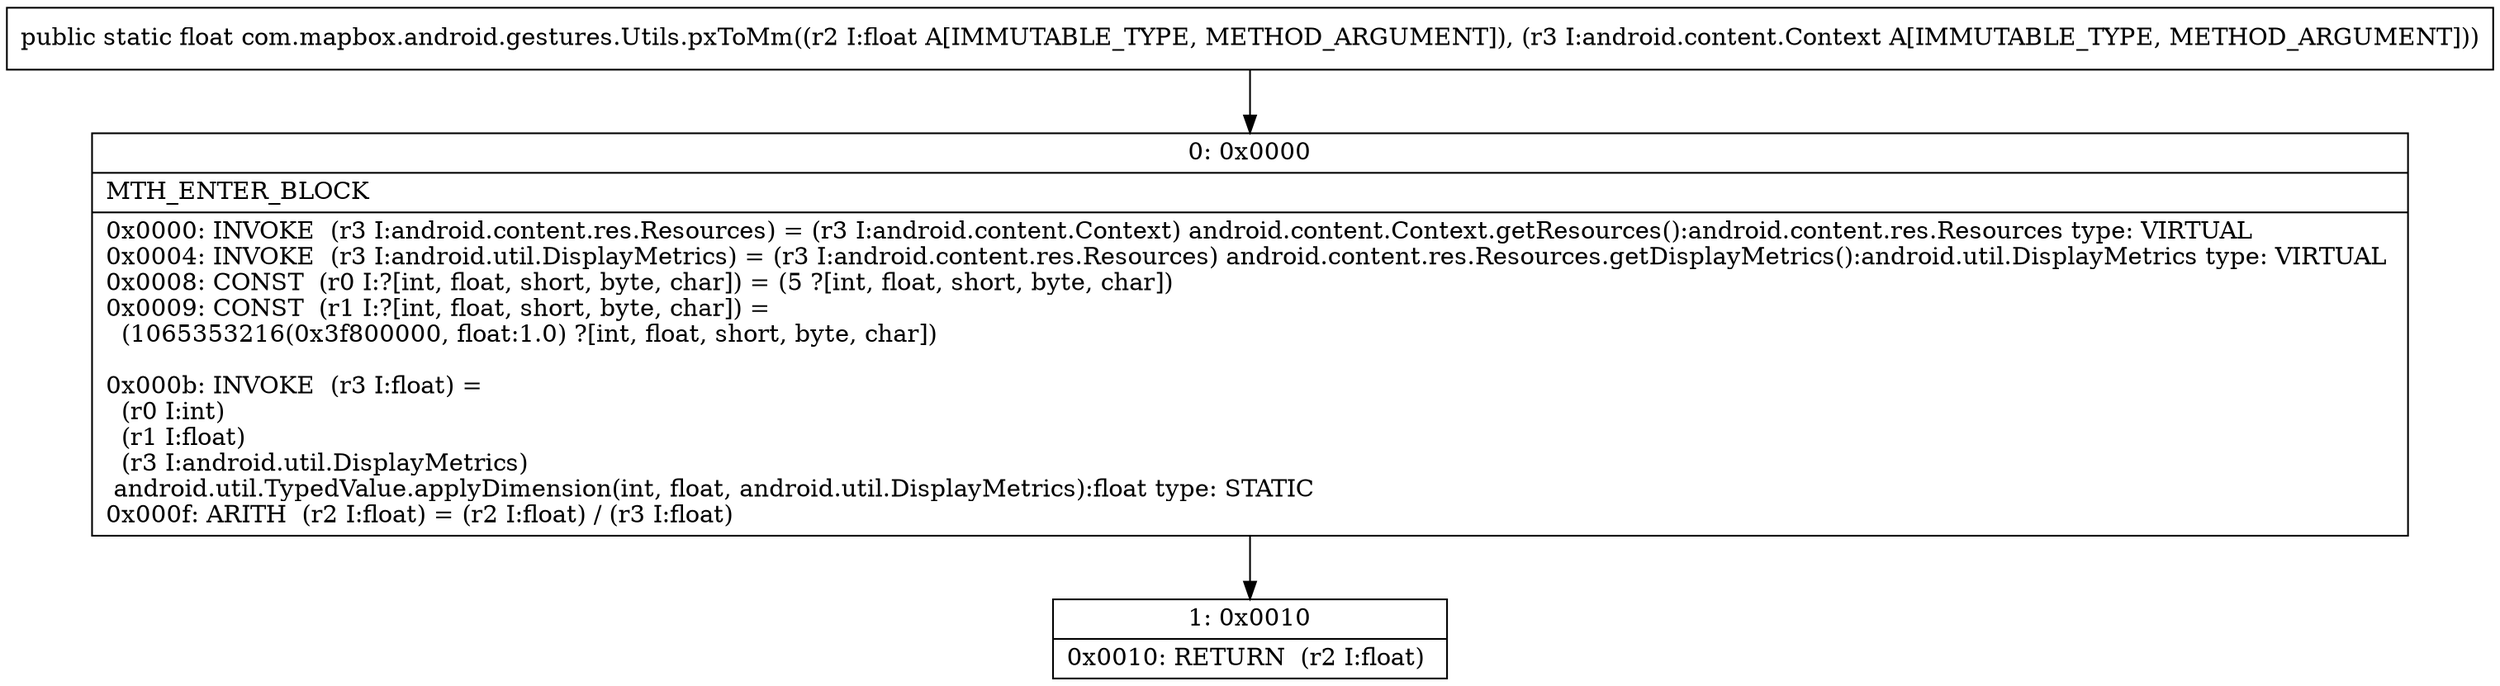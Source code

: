digraph "CFG forcom.mapbox.android.gestures.Utils.pxToMm(FLandroid\/content\/Context;)F" {
Node_0 [shape=record,label="{0\:\ 0x0000|MTH_ENTER_BLOCK\l|0x0000: INVOKE  (r3 I:android.content.res.Resources) = (r3 I:android.content.Context) android.content.Context.getResources():android.content.res.Resources type: VIRTUAL \l0x0004: INVOKE  (r3 I:android.util.DisplayMetrics) = (r3 I:android.content.res.Resources) android.content.res.Resources.getDisplayMetrics():android.util.DisplayMetrics type: VIRTUAL \l0x0008: CONST  (r0 I:?[int, float, short, byte, char]) = (5 ?[int, float, short, byte, char]) \l0x0009: CONST  (r1 I:?[int, float, short, byte, char]) = \l  (1065353216(0x3f800000, float:1.0) ?[int, float, short, byte, char])\l \l0x000b: INVOKE  (r3 I:float) = \l  (r0 I:int)\l  (r1 I:float)\l  (r3 I:android.util.DisplayMetrics)\l android.util.TypedValue.applyDimension(int, float, android.util.DisplayMetrics):float type: STATIC \l0x000f: ARITH  (r2 I:float) = (r2 I:float) \/ (r3 I:float) \l}"];
Node_1 [shape=record,label="{1\:\ 0x0010|0x0010: RETURN  (r2 I:float) \l}"];
MethodNode[shape=record,label="{public static float com.mapbox.android.gestures.Utils.pxToMm((r2 I:float A[IMMUTABLE_TYPE, METHOD_ARGUMENT]), (r3 I:android.content.Context A[IMMUTABLE_TYPE, METHOD_ARGUMENT])) }"];
MethodNode -> Node_0;
Node_0 -> Node_1;
}

